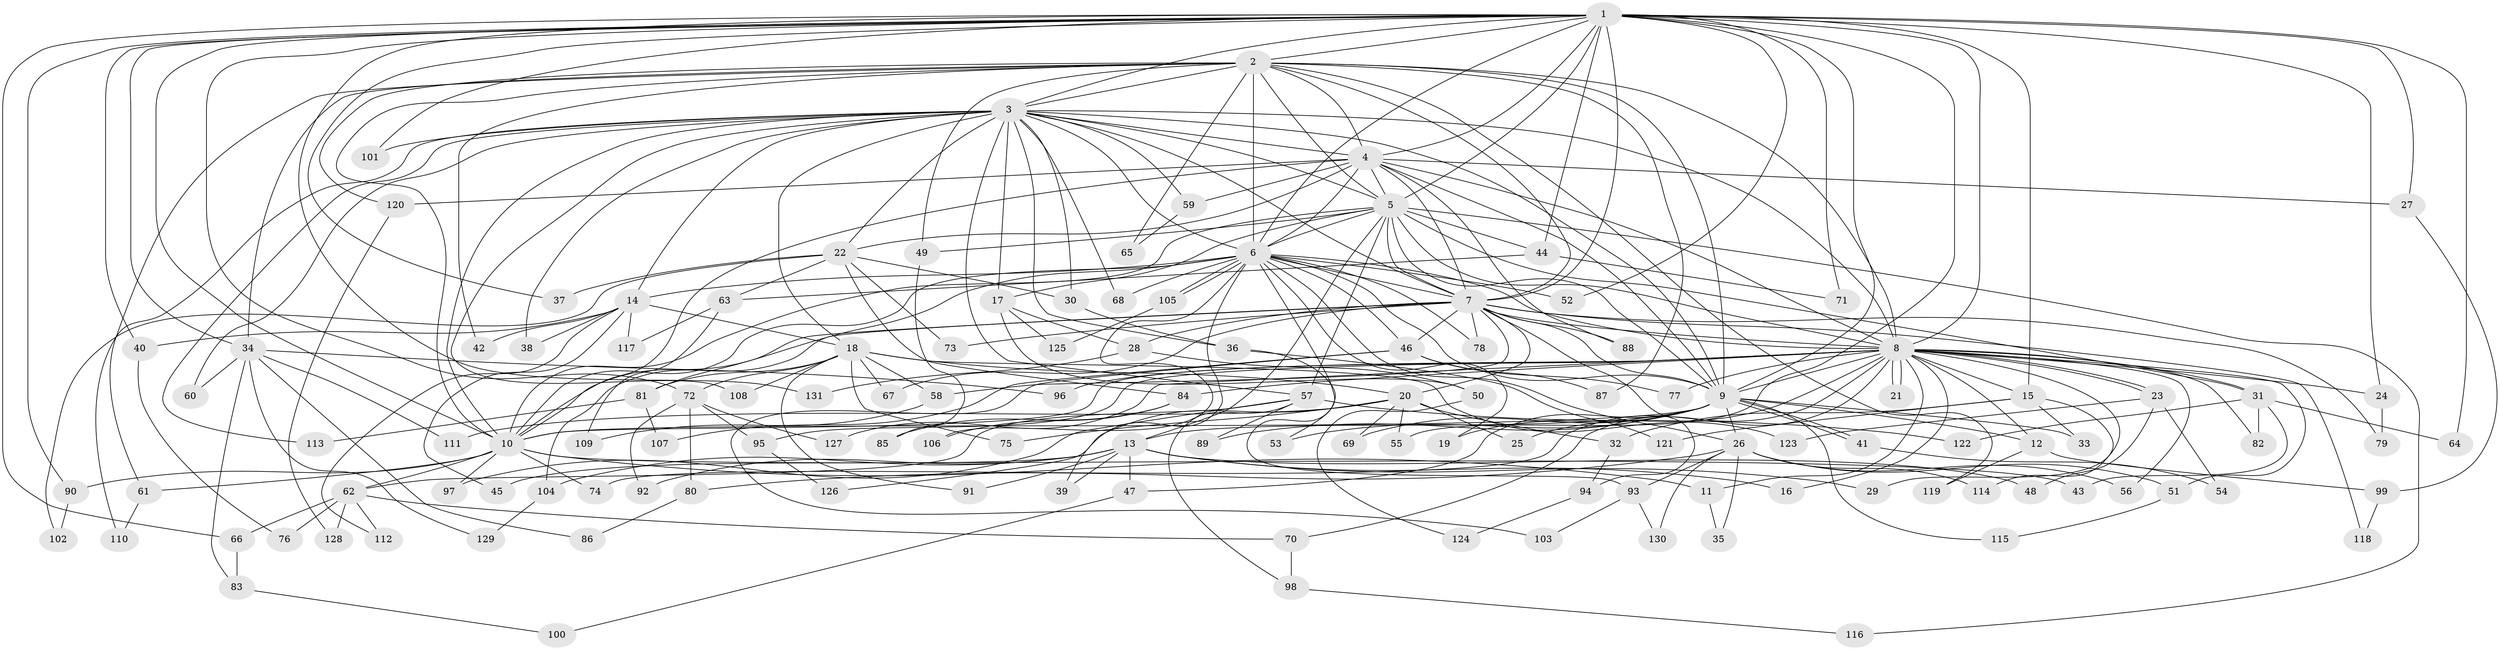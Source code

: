 // Generated by graph-tools (version 1.1) at 2025/01/03/09/25 03:01:29]
// undirected, 131 vertices, 287 edges
graph export_dot {
graph [start="1"]
  node [color=gray90,style=filled];
  1;
  2;
  3;
  4;
  5;
  6;
  7;
  8;
  9;
  10;
  11;
  12;
  13;
  14;
  15;
  16;
  17;
  18;
  19;
  20;
  21;
  22;
  23;
  24;
  25;
  26;
  27;
  28;
  29;
  30;
  31;
  32;
  33;
  34;
  35;
  36;
  37;
  38;
  39;
  40;
  41;
  42;
  43;
  44;
  45;
  46;
  47;
  48;
  49;
  50;
  51;
  52;
  53;
  54;
  55;
  56;
  57;
  58;
  59;
  60;
  61;
  62;
  63;
  64;
  65;
  66;
  67;
  68;
  69;
  70;
  71;
  72;
  73;
  74;
  75;
  76;
  77;
  78;
  79;
  80;
  81;
  82;
  83;
  84;
  85;
  86;
  87;
  88;
  89;
  90;
  91;
  92;
  93;
  94;
  95;
  96;
  97;
  98;
  99;
  100;
  101;
  102;
  103;
  104;
  105;
  106;
  107;
  108;
  109;
  110;
  111;
  112;
  113;
  114;
  115;
  116;
  117;
  118;
  119;
  120;
  121;
  122;
  123;
  124;
  125;
  126;
  127;
  128;
  129;
  130;
  131;
  1 -- 2;
  1 -- 3;
  1 -- 4;
  1 -- 5;
  1 -- 6;
  1 -- 7;
  1 -- 8;
  1 -- 9;
  1 -- 10;
  1 -- 15;
  1 -- 24;
  1 -- 27;
  1 -- 34;
  1 -- 37;
  1 -- 40;
  1 -- 44;
  1 -- 52;
  1 -- 55;
  1 -- 64;
  1 -- 66;
  1 -- 71;
  1 -- 72;
  1 -- 90;
  1 -- 101;
  1 -- 131;
  2 -- 3;
  2 -- 4;
  2 -- 5;
  2 -- 6;
  2 -- 7;
  2 -- 8;
  2 -- 9;
  2 -- 10;
  2 -- 34;
  2 -- 42;
  2 -- 49;
  2 -- 61;
  2 -- 65;
  2 -- 87;
  2 -- 119;
  2 -- 120;
  3 -- 4;
  3 -- 5;
  3 -- 6;
  3 -- 7;
  3 -- 8;
  3 -- 9;
  3 -- 10;
  3 -- 14;
  3 -- 17;
  3 -- 18;
  3 -- 22;
  3 -- 30;
  3 -- 36;
  3 -- 38;
  3 -- 57;
  3 -- 59;
  3 -- 60;
  3 -- 68;
  3 -- 101;
  3 -- 108;
  3 -- 110;
  3 -- 113;
  4 -- 5;
  4 -- 6;
  4 -- 7;
  4 -- 8;
  4 -- 9;
  4 -- 10;
  4 -- 22;
  4 -- 27;
  4 -- 59;
  4 -- 88;
  4 -- 120;
  5 -- 6;
  5 -- 7;
  5 -- 8;
  5 -- 9;
  5 -- 10;
  5 -- 13;
  5 -- 17;
  5 -- 31;
  5 -- 44;
  5 -- 49;
  5 -- 57;
  5 -- 116;
  6 -- 7;
  6 -- 8;
  6 -- 9;
  6 -- 10;
  6 -- 14;
  6 -- 19;
  6 -- 26;
  6 -- 39;
  6 -- 46;
  6 -- 52;
  6 -- 68;
  6 -- 78;
  6 -- 81;
  6 -- 93;
  6 -- 105;
  6 -- 105;
  6 -- 106;
  7 -- 8;
  7 -- 9;
  7 -- 10;
  7 -- 20;
  7 -- 28;
  7 -- 46;
  7 -- 58;
  7 -- 67;
  7 -- 73;
  7 -- 78;
  7 -- 79;
  7 -- 88;
  7 -- 94;
  7 -- 104;
  7 -- 118;
  8 -- 9;
  8 -- 10;
  8 -- 11;
  8 -- 12;
  8 -- 15;
  8 -- 16;
  8 -- 21;
  8 -- 21;
  8 -- 23;
  8 -- 23;
  8 -- 24;
  8 -- 25;
  8 -- 29;
  8 -- 31;
  8 -- 51;
  8 -- 56;
  8 -- 70;
  8 -- 74;
  8 -- 77;
  8 -- 82;
  8 -- 84;
  8 -- 95;
  8 -- 96;
  8 -- 127;
  9 -- 10;
  9 -- 12;
  9 -- 13;
  9 -- 19;
  9 -- 26;
  9 -- 33;
  9 -- 41;
  9 -- 41;
  9 -- 47;
  9 -- 53;
  9 -- 69;
  9 -- 89;
  9 -- 115;
  10 -- 11;
  10 -- 43;
  10 -- 61;
  10 -- 62;
  10 -- 74;
  10 -- 90;
  10 -- 97;
  11 -- 35;
  12 -- 99;
  12 -- 119;
  13 -- 16;
  13 -- 29;
  13 -- 39;
  13 -- 45;
  13 -- 47;
  13 -- 48;
  13 -- 91;
  13 -- 92;
  13 -- 104;
  14 -- 18;
  14 -- 38;
  14 -- 40;
  14 -- 42;
  14 -- 45;
  14 -- 112;
  14 -- 117;
  15 -- 32;
  15 -- 33;
  15 -- 114;
  15 -- 121;
  17 -- 28;
  17 -- 50;
  17 -- 125;
  18 -- 20;
  18 -- 58;
  18 -- 67;
  18 -- 72;
  18 -- 75;
  18 -- 81;
  18 -- 91;
  18 -- 108;
  18 -- 123;
  20 -- 25;
  20 -- 32;
  20 -- 55;
  20 -- 69;
  20 -- 75;
  20 -- 111;
  20 -- 126;
  22 -- 30;
  22 -- 37;
  22 -- 63;
  22 -- 73;
  22 -- 84;
  22 -- 102;
  23 -- 48;
  23 -- 54;
  23 -- 123;
  24 -- 79;
  26 -- 35;
  26 -- 51;
  26 -- 56;
  26 -- 80;
  26 -- 93;
  26 -- 114;
  26 -- 130;
  27 -- 99;
  28 -- 50;
  28 -- 131;
  30 -- 36;
  31 -- 43;
  31 -- 64;
  31 -- 82;
  31 -- 122;
  32 -- 94;
  34 -- 60;
  34 -- 83;
  34 -- 86;
  34 -- 96;
  34 -- 111;
  34 -- 129;
  36 -- 53;
  36 -- 121;
  40 -- 76;
  41 -- 54;
  44 -- 63;
  44 -- 71;
  46 -- 77;
  46 -- 87;
  46 -- 103;
  46 -- 107;
  47 -- 100;
  49 -- 85;
  50 -- 124;
  51 -- 115;
  57 -- 62;
  57 -- 89;
  57 -- 97;
  57 -- 98;
  57 -- 122;
  58 -- 109;
  59 -- 65;
  61 -- 110;
  62 -- 66;
  62 -- 70;
  62 -- 76;
  62 -- 112;
  62 -- 128;
  63 -- 109;
  63 -- 117;
  66 -- 83;
  70 -- 98;
  72 -- 80;
  72 -- 92;
  72 -- 95;
  72 -- 127;
  80 -- 86;
  81 -- 107;
  81 -- 113;
  83 -- 100;
  84 -- 85;
  84 -- 106;
  90 -- 102;
  93 -- 103;
  93 -- 130;
  94 -- 124;
  95 -- 126;
  98 -- 116;
  99 -- 118;
  104 -- 129;
  105 -- 125;
  120 -- 128;
}
